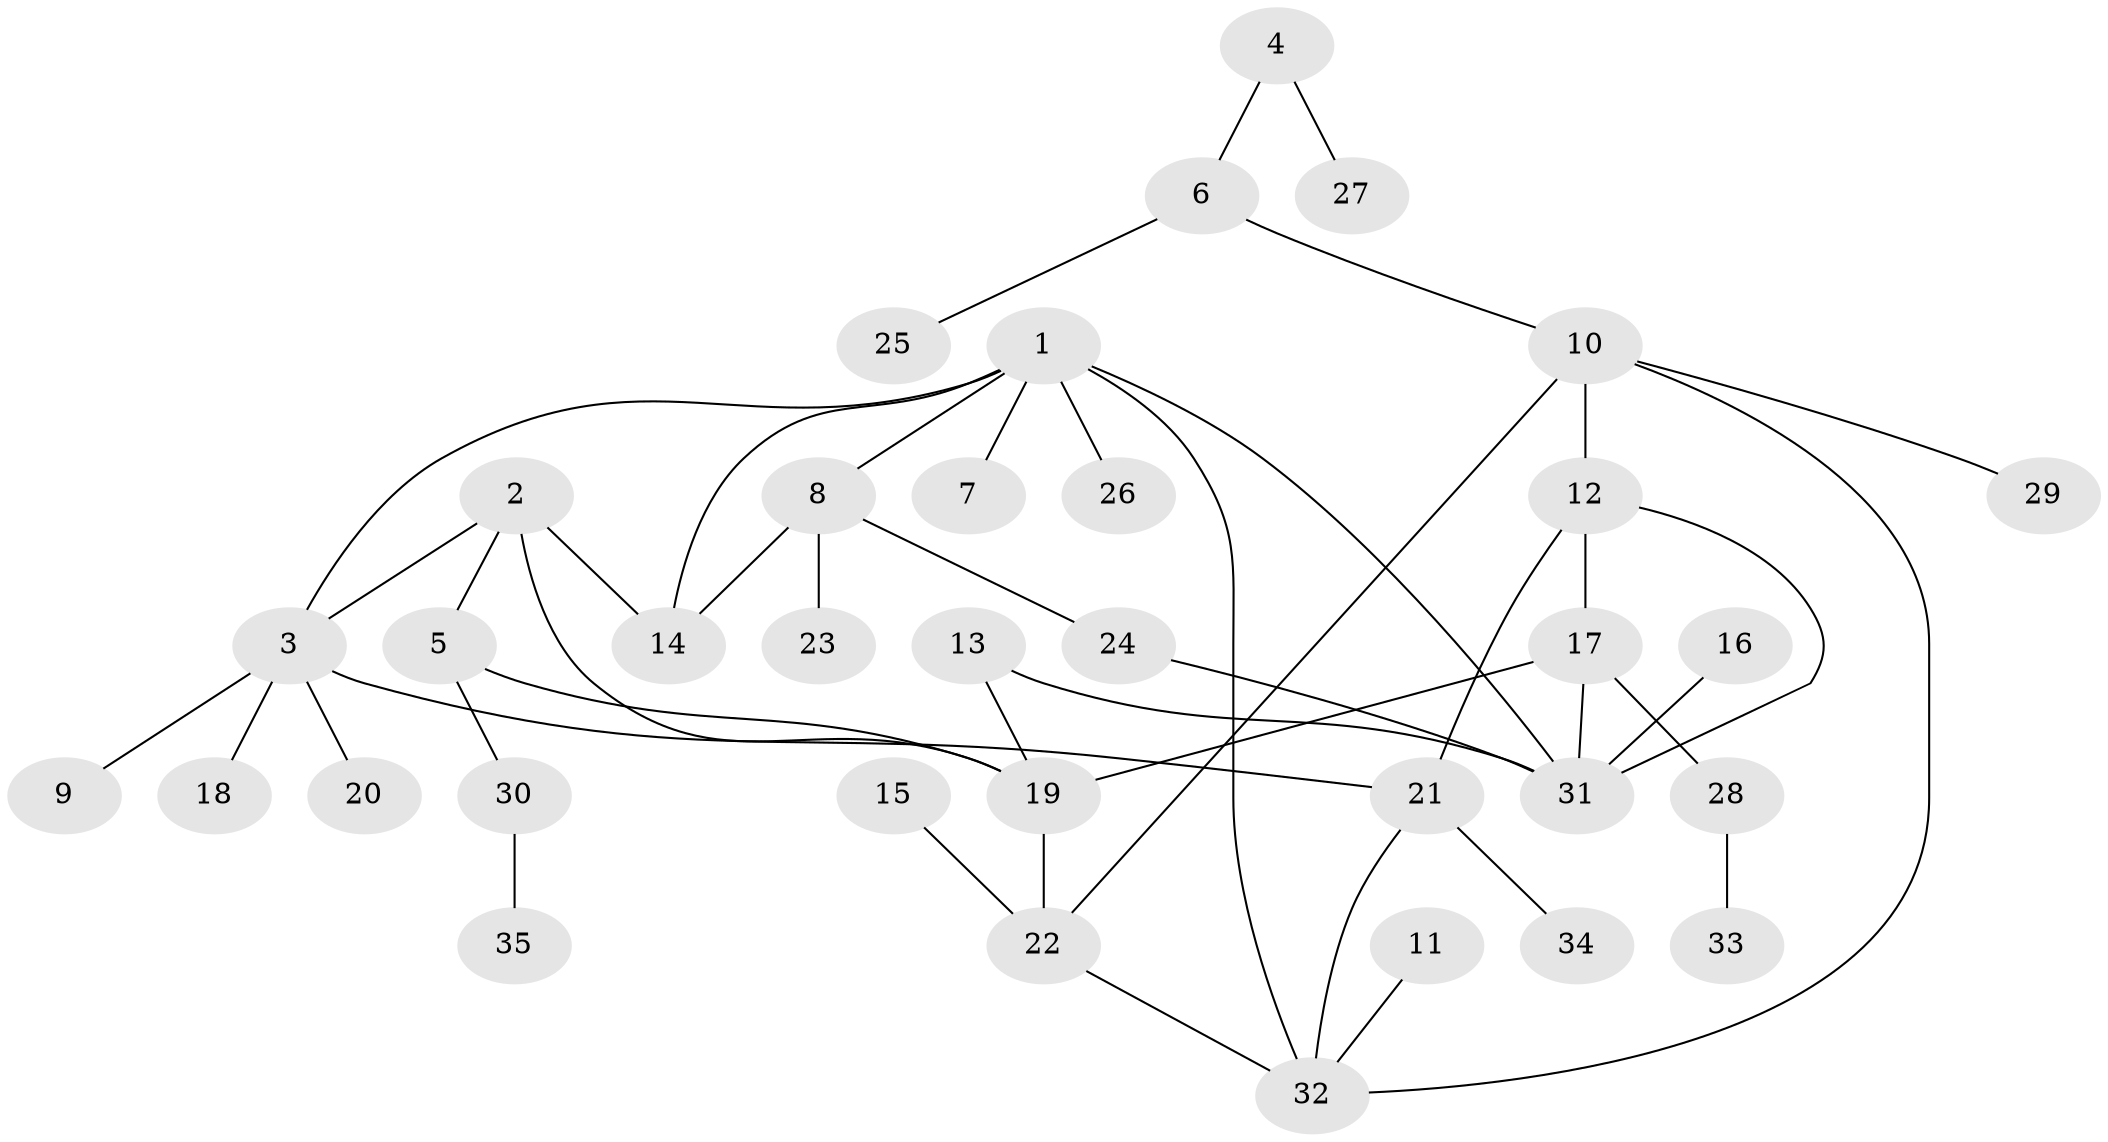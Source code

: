// original degree distribution, {7: 0.02857142857142857, 5: 0.05714285714285714, 6: 0.07142857142857142, 9: 0.014285714285714285, 4: 0.02857142857142857, 8: 0.014285714285714285, 2: 0.14285714285714285, 1: 0.5428571428571428, 3: 0.1}
// Generated by graph-tools (version 1.1) at 2025/02/03/09/25 03:02:40]
// undirected, 35 vertices, 46 edges
graph export_dot {
graph [start="1"]
  node [color=gray90,style=filled];
  1;
  2;
  3;
  4;
  5;
  6;
  7;
  8;
  9;
  10;
  11;
  12;
  13;
  14;
  15;
  16;
  17;
  18;
  19;
  20;
  21;
  22;
  23;
  24;
  25;
  26;
  27;
  28;
  29;
  30;
  31;
  32;
  33;
  34;
  35;
  1 -- 3 [weight=1.0];
  1 -- 7 [weight=1.0];
  1 -- 8 [weight=1.0];
  1 -- 14 [weight=1.0];
  1 -- 26 [weight=1.0];
  1 -- 31 [weight=1.0];
  1 -- 32 [weight=1.0];
  2 -- 3 [weight=1.0];
  2 -- 5 [weight=1.0];
  2 -- 14 [weight=1.0];
  2 -- 19 [weight=1.0];
  3 -- 9 [weight=1.0];
  3 -- 18 [weight=1.0];
  3 -- 20 [weight=1.0];
  3 -- 21 [weight=2.0];
  4 -- 6 [weight=1.0];
  4 -- 27 [weight=1.0];
  5 -- 19 [weight=1.0];
  5 -- 30 [weight=1.0];
  6 -- 10 [weight=1.0];
  6 -- 25 [weight=1.0];
  8 -- 14 [weight=1.0];
  8 -- 23 [weight=1.0];
  8 -- 24 [weight=1.0];
  10 -- 12 [weight=1.0];
  10 -- 22 [weight=1.0];
  10 -- 29 [weight=1.0];
  10 -- 32 [weight=1.0];
  11 -- 32 [weight=1.0];
  12 -- 17 [weight=1.0];
  12 -- 21 [weight=1.0];
  12 -- 31 [weight=1.0];
  13 -- 19 [weight=1.0];
  13 -- 31 [weight=1.0];
  15 -- 22 [weight=1.0];
  16 -- 31 [weight=1.0];
  17 -- 19 [weight=1.0];
  17 -- 28 [weight=1.0];
  17 -- 31 [weight=1.0];
  19 -- 22 [weight=3.0];
  21 -- 32 [weight=1.0];
  21 -- 34 [weight=1.0];
  22 -- 32 [weight=1.0];
  24 -- 31 [weight=1.0];
  28 -- 33 [weight=1.0];
  30 -- 35 [weight=1.0];
}
